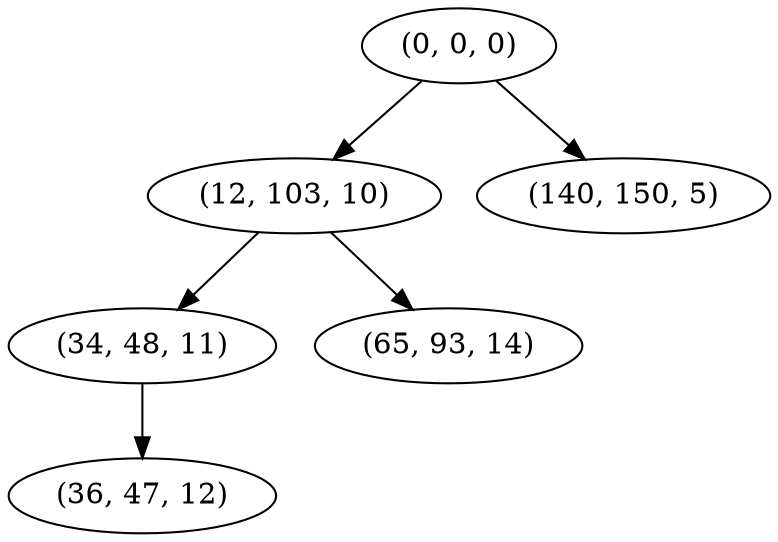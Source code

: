 digraph tree {
    "(0, 0, 0)";
    "(12, 103, 10)";
    "(34, 48, 11)";
    "(36, 47, 12)";
    "(65, 93, 14)";
    "(140, 150, 5)";
    "(0, 0, 0)" -> "(12, 103, 10)";
    "(0, 0, 0)" -> "(140, 150, 5)";
    "(12, 103, 10)" -> "(34, 48, 11)";
    "(12, 103, 10)" -> "(65, 93, 14)";
    "(34, 48, 11)" -> "(36, 47, 12)";
}
